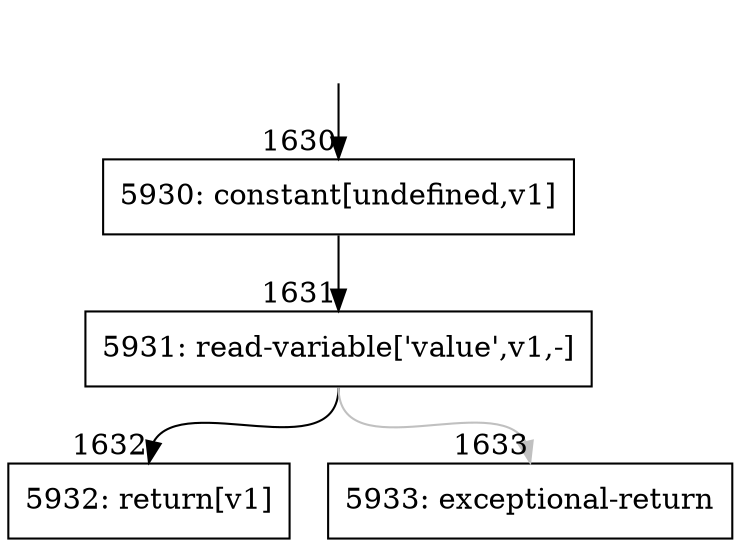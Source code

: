 digraph {
rankdir="TD"
BB_entry122[shape=none,label=""];
BB_entry122 -> BB1630 [tailport=s, headport=n, headlabel="    1630"]
BB1630 [shape=record label="{5930: constant[undefined,v1]}" ] 
BB1630 -> BB1631 [tailport=s, headport=n, headlabel="      1631"]
BB1631 [shape=record label="{5931: read-variable['value',v1,-]}" ] 
BB1631 -> BB1632 [tailport=s, headport=n, headlabel="      1632"]
BB1631 -> BB1633 [tailport=s, headport=n, color=gray, headlabel="      1633"]
BB1632 [shape=record label="{5932: return[v1]}" ] 
BB1633 [shape=record label="{5933: exceptional-return}" ] 
//#$~ 1314
}
